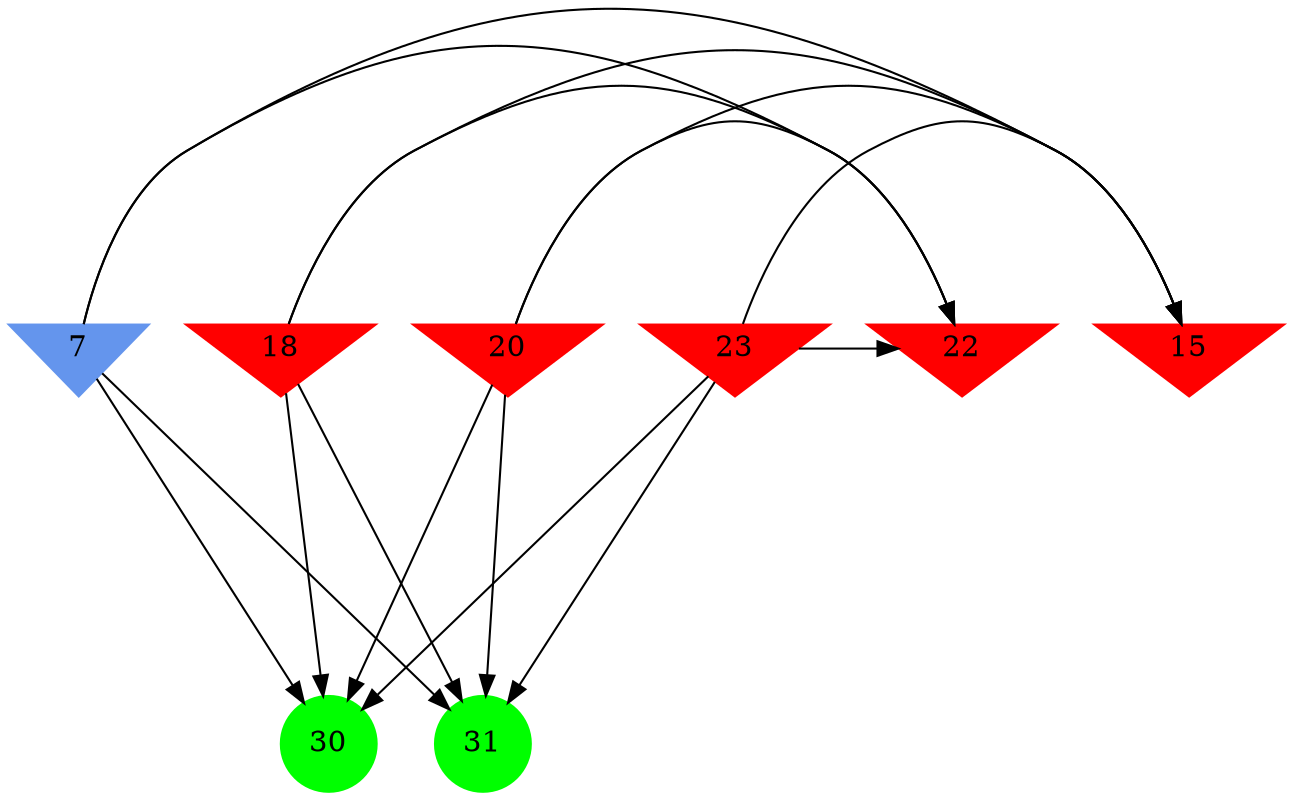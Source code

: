 digraph brain {
	ranksep=2.0;
	7 [shape=invtriangle,style=filled,color=cornflowerblue];
	15 [shape=invtriangle,style=filled,color=red];
	18 [shape=invtriangle,style=filled,color=red];
	20 [shape=invtriangle,style=filled,color=red];
	22 [shape=invtriangle,style=filled,color=red];
	23 [shape=invtriangle,style=filled,color=red];
	30 [shape=circle,style=filled,color=green];
	31 [shape=circle,style=filled,color=green];
	18	->	31;
	18	->	15;
	18	->	30;
	18	->	22;
	7	->	31;
	7	->	15;
	7	->	30;
	7	->	22;
	20	->	31;
	20	->	15;
	20	->	30;
	20	->	22;
	23	->	31;
	23	->	15;
	23	->	30;
	23	->	22;
	{ rank=same; 7; 15; 18; 20; 22; 23; }
	{ rank=same; }
	{ rank=same; 30; 31; }
}
